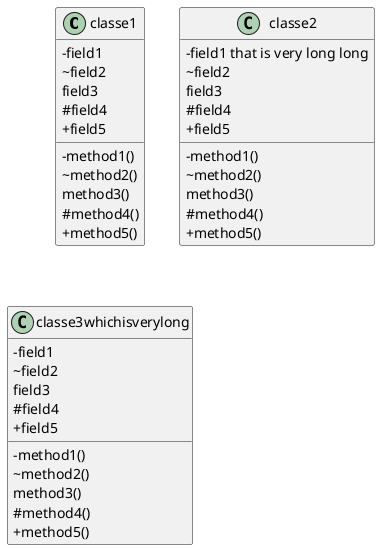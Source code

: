 {
  "sha1": "rdmpvtehnzii4mgxvb7f7594w642ezu",
  "insertion": {
    "when": "2024-06-04T17:28:43.631Z",
    "user": "plantuml@gmail.com"
  }
}
@startuml
skinparam classAttributeIconSize 0
class classe1
classe1 : -field1
classe1 : ~field2
classe1 : field3
classe1 : #field4
classe1 : +field5

classe1 : -method1()
classe1 : ~method2()
classe1 : method3()
classe1 : #method4()
classe1 : +method5()

class classe2
classe2 : -field1 that is very long long
classe2 : ~field2
classe2 : field3
classe2 : #field4
classe2 : +field5

classe2 : -method1()
classe2 : ~method2()
classe2 : method3()
classe2 : #method4()
classe2 : +method5()

class classe3whichisverylong
classe3whichisverylong : -field1
classe3whichisverylong : ~field2
classe3whichisverylong : field3
classe3whichisverylong : #field4
classe3whichisverylong : +field5
classe3whichisverylong : -method1()
classe3whichisverylong : ~method2()
classe3whichisverylong : method3()
classe3whichisverylong : #method4()
classe3whichisverylong : +method5()
@enduml
